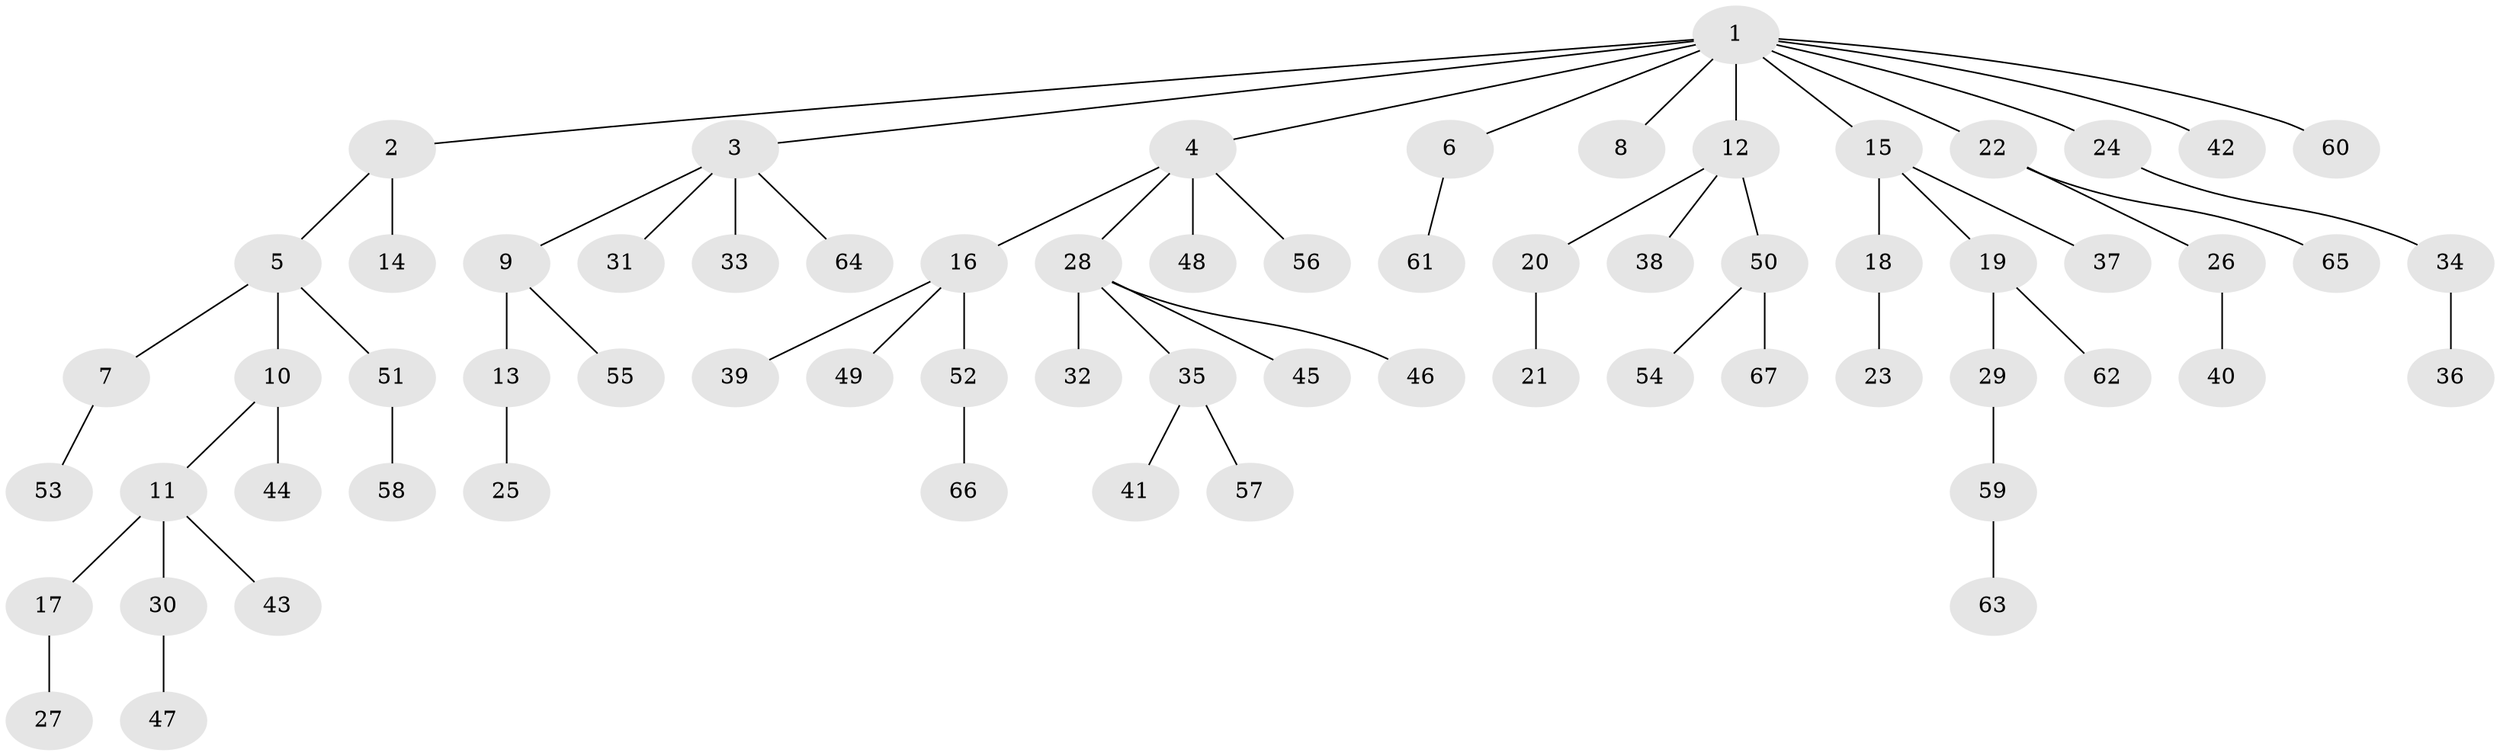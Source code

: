// Generated by graph-tools (version 1.1) at 2025/52/03/09/25 04:52:32]
// undirected, 67 vertices, 66 edges
graph export_dot {
graph [start="1"]
  node [color=gray90,style=filled];
  1;
  2;
  3;
  4;
  5;
  6;
  7;
  8;
  9;
  10;
  11;
  12;
  13;
  14;
  15;
  16;
  17;
  18;
  19;
  20;
  21;
  22;
  23;
  24;
  25;
  26;
  27;
  28;
  29;
  30;
  31;
  32;
  33;
  34;
  35;
  36;
  37;
  38;
  39;
  40;
  41;
  42;
  43;
  44;
  45;
  46;
  47;
  48;
  49;
  50;
  51;
  52;
  53;
  54;
  55;
  56;
  57;
  58;
  59;
  60;
  61;
  62;
  63;
  64;
  65;
  66;
  67;
  1 -- 2;
  1 -- 3;
  1 -- 4;
  1 -- 6;
  1 -- 8;
  1 -- 12;
  1 -- 15;
  1 -- 22;
  1 -- 24;
  1 -- 42;
  1 -- 60;
  2 -- 5;
  2 -- 14;
  3 -- 9;
  3 -- 31;
  3 -- 33;
  3 -- 64;
  4 -- 16;
  4 -- 28;
  4 -- 48;
  4 -- 56;
  5 -- 7;
  5 -- 10;
  5 -- 51;
  6 -- 61;
  7 -- 53;
  9 -- 13;
  9 -- 55;
  10 -- 11;
  10 -- 44;
  11 -- 17;
  11 -- 30;
  11 -- 43;
  12 -- 20;
  12 -- 38;
  12 -- 50;
  13 -- 25;
  15 -- 18;
  15 -- 19;
  15 -- 37;
  16 -- 39;
  16 -- 49;
  16 -- 52;
  17 -- 27;
  18 -- 23;
  19 -- 29;
  19 -- 62;
  20 -- 21;
  22 -- 26;
  22 -- 65;
  24 -- 34;
  26 -- 40;
  28 -- 32;
  28 -- 35;
  28 -- 45;
  28 -- 46;
  29 -- 59;
  30 -- 47;
  34 -- 36;
  35 -- 41;
  35 -- 57;
  50 -- 54;
  50 -- 67;
  51 -- 58;
  52 -- 66;
  59 -- 63;
}
